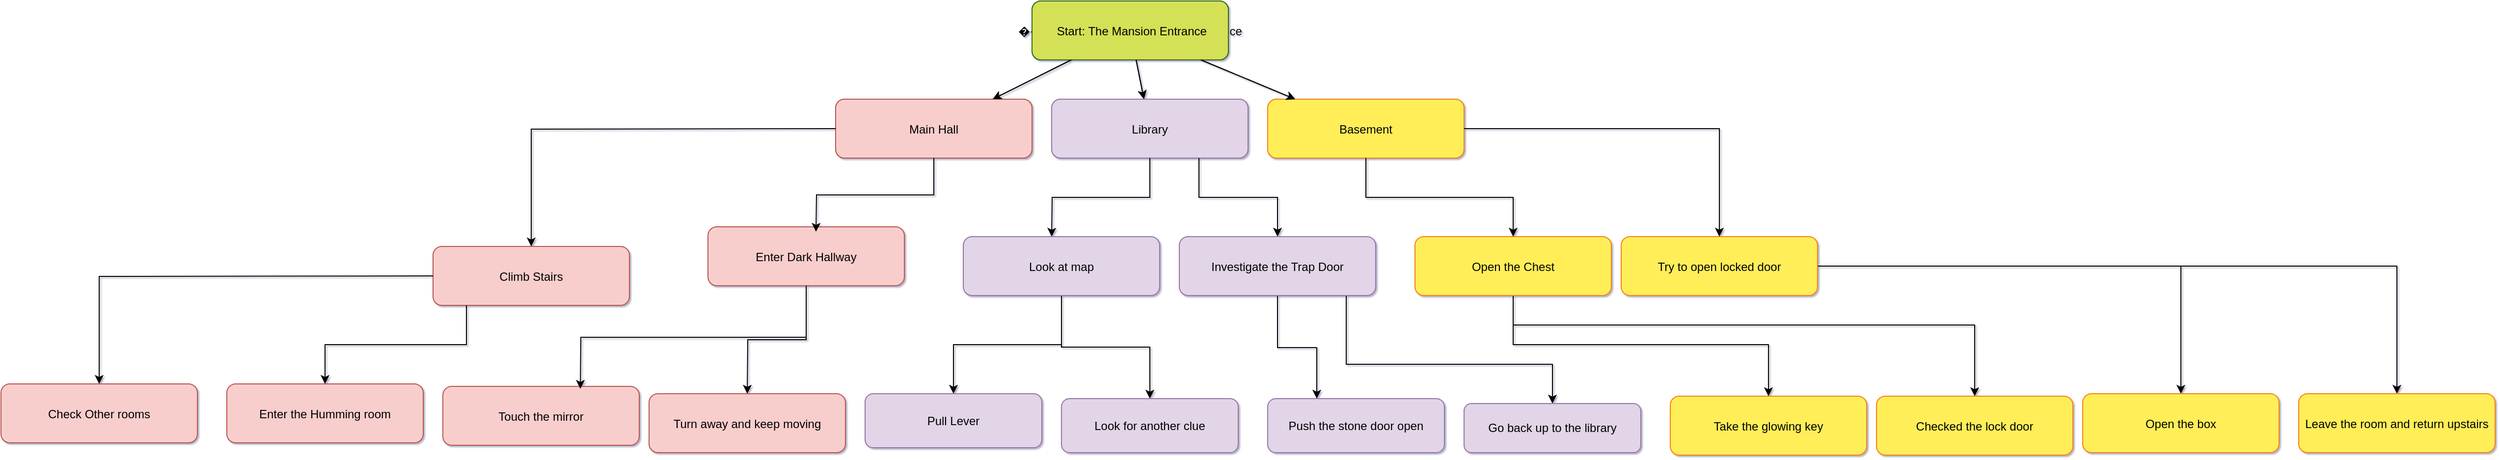 <mxfile version="26.0.11">
  <diagram name="Page-1" id="EwCxsnY6B7EPl3IDeL0V">
    <mxGraphModel dx="3521" dy="1180" grid="0" gridSize="10" guides="1" tooltips="1" connect="1" arrows="1" fold="1" page="1" pageScale="1" pageWidth="827" pageHeight="1169" math="0" shadow="1">
      <root>
        <mxCell id="0" />
        <mxCell id="1" parent="0" />
        <mxCell id="yNSGgDQWTJa8jITca0qv-3" value="������ Start: The Mansion Entrance" style="rounded=1;fillColor=#D4E157;strokeColor=#33691E;" parent="1" vertex="1">
          <mxGeometry x="300" y="20" width="200" height="60" as="geometry" />
        </mxCell>
        <mxCell id="yNSGgDQWTJa8jITca0qv-4" value="Main Hall" style="rounded=1;fillColor=#FFEE58;strokeColor=#F57F17;" parent="1" vertex="1">
          <mxGeometry x="100" y="120" width="200" height="60" as="geometry" />
        </mxCell>
        <mxCell id="yNSGgDQWTJa8jITca0qv-5" value="Library" style="rounded=1;fillColor=#FFEE58;strokeColor=#F57F17;" parent="1" vertex="1">
          <mxGeometry x="320" y="120" width="200" height="60" as="geometry" />
        </mxCell>
        <mxCell id="yNSGgDQWTJa8jITca0qv-6" value="Basement" style="rounded=1;fillColor=#FFEE58;strokeColor=#F57F17;" parent="1" vertex="1">
          <mxGeometry x="540" y="120" width="200" height="60" as="geometry" />
        </mxCell>
        <mxCell id="yNSGgDQWTJa8jITca0qv-7" parent="1" source="yNSGgDQWTJa8jITca0qv-3" target="yNSGgDQWTJa8jITca0qv-4" edge="1">
          <mxGeometry relative="1" as="geometry" />
        </mxCell>
        <mxCell id="yNSGgDQWTJa8jITca0qv-8" parent="1" source="yNSGgDQWTJa8jITca0qv-3" target="yNSGgDQWTJa8jITca0qv-5" edge="1">
          <mxGeometry relative="1" as="geometry" />
        </mxCell>
        <mxCell id="yNSGgDQWTJa8jITca0qv-9" parent="1" source="yNSGgDQWTJa8jITca0qv-3" target="yNSGgDQWTJa8jITca0qv-6" edge="1">
          <mxGeometry relative="1" as="geometry" />
        </mxCell>
        <mxCell id="yNSGgDQWTJa8jITca0qv-10" value=" Start: The Mansion Entrance" style="rounded=1;fillColor=#D4E157;strokeColor=#33691E;" parent="1" vertex="1">
          <mxGeometry x="300" y="20" width="200" height="60" as="geometry" />
        </mxCell>
        <mxCell id="yNSGgDQWTJa8jITca0qv-11" value="Main Hall" style="rounded=1;fillColor=#f8cecc;strokeColor=#b85450;" parent="1" vertex="1">
          <mxGeometry x="100" y="120" width="200" height="60" as="geometry" />
        </mxCell>
        <mxCell id="yNSGgDQWTJa8jITca0qv-12" value="Library" style="rounded=1;fillColor=#e1d5e7;strokeColor=#9673a6;" parent="1" vertex="1">
          <mxGeometry x="320" y="120" width="200" height="60" as="geometry" />
        </mxCell>
        <mxCell id="yNSGgDQWTJa8jITca0qv-13" value="Basement" style="rounded=1;fillColor=#FFEE58;strokeColor=#F57F17;" parent="1" vertex="1">
          <mxGeometry x="540" y="120" width="200" height="60" as="geometry" />
        </mxCell>
        <mxCell id="yNSGgDQWTJa8jITca0qv-14" parent="1" source="yNSGgDQWTJa8jITca0qv-10" target="yNSGgDQWTJa8jITca0qv-11" edge="1">
          <mxGeometry relative="1" as="geometry" />
        </mxCell>
        <mxCell id="yNSGgDQWTJa8jITca0qv-15" parent="1" source="yNSGgDQWTJa8jITca0qv-10" target="yNSGgDQWTJa8jITca0qv-12" edge="1">
          <mxGeometry relative="1" as="geometry" />
        </mxCell>
        <mxCell id="yNSGgDQWTJa8jITca0qv-16" parent="1" source="yNSGgDQWTJa8jITca0qv-10" target="yNSGgDQWTJa8jITca0qv-13" edge="1">
          <mxGeometry relative="1" as="geometry" />
        </mxCell>
        <mxCell id="yNSGgDQWTJa8jITca0qv-19" value="Climb Stairs" style="rounded=1;fillColor=#f8cecc;strokeColor=#b85450;" parent="1" vertex="1">
          <mxGeometry x="-310" y="270" width="200" height="60" as="geometry" />
        </mxCell>
        <mxCell id="yNSGgDQWTJa8jITca0qv-22" value="Enter Dark Hallway" style="rounded=1;fillColor=#f8cecc;strokeColor=#b85450;" parent="1" vertex="1">
          <mxGeometry x="-30" y="250" width="200" height="60" as="geometry" />
        </mxCell>
        <mxCell id="yNSGgDQWTJa8jITca0qv-42" value="" style="edgeStyle=orthogonalEdgeStyle;rounded=0;orthogonalLoop=1;jettySize=auto;html=1;" parent="1" source="yNSGgDQWTJa8jITca0qv-24" target="yNSGgDQWTJa8jITca0qv-41" edge="1">
          <mxGeometry relative="1" as="geometry" />
        </mxCell>
        <mxCell id="8xwqyb1k-AxS1kbP0HYi-17" value="" style="edgeStyle=orthogonalEdgeStyle;rounded=0;orthogonalLoop=1;jettySize=auto;html=1;" parent="1" source="yNSGgDQWTJa8jITca0qv-24" target="8xwqyb1k-AxS1kbP0HYi-9" edge="1">
          <mxGeometry relative="1" as="geometry" />
        </mxCell>
        <mxCell id="yNSGgDQWTJa8jITca0qv-24" value="Look at map" style="rounded=1;fillColor=#e1d5e7;strokeColor=#9673a6;" parent="1" vertex="1">
          <mxGeometry x="230" y="260" width="200" height="60" as="geometry" />
        </mxCell>
        <mxCell id="8xwqyb1k-AxS1kbP0HYi-18" value="" style="edgeStyle=orthogonalEdgeStyle;rounded=0;orthogonalLoop=1;jettySize=auto;html=1;entryX=0.5;entryY=0;entryDx=0;entryDy=0;" parent="1" source="yNSGgDQWTJa8jITca0qv-25" target="8xwqyb1k-AxS1kbP0HYi-14" edge="1">
          <mxGeometry relative="1" as="geometry">
            <Array as="points">
              <mxPoint x="620" y="390" />
              <mxPoint x="830" y="390" />
            </Array>
          </mxGeometry>
        </mxCell>
        <mxCell id="8xwqyb1k-AxS1kbP0HYi-19" value="" style="edgeStyle=orthogonalEdgeStyle;rounded=0;orthogonalLoop=1;jettySize=auto;html=1;" parent="1" source="yNSGgDQWTJa8jITca0qv-25" target="8xwqyb1k-AxS1kbP0HYi-13" edge="1">
          <mxGeometry relative="1" as="geometry">
            <Array as="points">
              <mxPoint x="550" y="373" />
              <mxPoint x="590" y="373" />
            </Array>
          </mxGeometry>
        </mxCell>
        <mxCell id="yNSGgDQWTJa8jITca0qv-25" value="Investigate the Trap Door" style="rounded=1;fillColor=#e1d5e7;strokeColor=#9673a6;" parent="1" vertex="1">
          <mxGeometry x="450" y="260" width="200" height="60" as="geometry" />
        </mxCell>
        <mxCell id="8xwqyb1k-AxS1kbP0HYi-21" value="" style="edgeStyle=orthogonalEdgeStyle;rounded=0;orthogonalLoop=1;jettySize=auto;html=1;entryX=0.5;entryY=0;entryDx=0;entryDy=0;" parent="1" source="yNSGgDQWTJa8jITca0qv-27" target="8xwqyb1k-AxS1kbP0HYi-20" edge="1">
          <mxGeometry relative="1" as="geometry">
            <Array as="points">
              <mxPoint x="790" y="370" />
              <mxPoint x="1050" y="370" />
            </Array>
          </mxGeometry>
        </mxCell>
        <mxCell id="8xwqyb1k-AxS1kbP0HYi-23" value="" style="edgeStyle=orthogonalEdgeStyle;rounded=0;orthogonalLoop=1;jettySize=auto;html=1;entryX=0.5;entryY=0;entryDx=0;entryDy=0;" parent="1" source="yNSGgDQWTJa8jITca0qv-27" target="8xwqyb1k-AxS1kbP0HYi-22" edge="1">
          <mxGeometry relative="1" as="geometry">
            <Array as="points">
              <mxPoint x="790" y="350" />
              <mxPoint x="1260" y="350" />
            </Array>
          </mxGeometry>
        </mxCell>
        <mxCell id="yNSGgDQWTJa8jITca0qv-27" value="Open the Chest" style="rounded=1;fillColor=#FFEE58;strokeColor=#F57F17;" parent="1" vertex="1">
          <mxGeometry x="690" y="260" width="200" height="60" as="geometry" />
        </mxCell>
        <mxCell id="8xwqyb1k-AxS1kbP0HYi-27" value="" style="edgeStyle=orthogonalEdgeStyle;rounded=0;orthogonalLoop=1;jettySize=auto;html=1;entryX=0.5;entryY=0;entryDx=0;entryDy=0;" parent="1" source="yNSGgDQWTJa8jITca0qv-29" target="8xwqyb1k-AxS1kbP0HYi-26" edge="1">
          <mxGeometry relative="1" as="geometry" />
        </mxCell>
        <mxCell id="8xwqyb1k-AxS1kbP0HYi-29" value="" style="edgeStyle=orthogonalEdgeStyle;rounded=0;orthogonalLoop=1;jettySize=auto;html=1;entryX=0.5;entryY=0;entryDx=0;entryDy=0;" parent="1" source="yNSGgDQWTJa8jITca0qv-29" target="8xwqyb1k-AxS1kbP0HYi-28" edge="1">
          <mxGeometry relative="1" as="geometry" />
        </mxCell>
        <mxCell id="yNSGgDQWTJa8jITca0qv-29" value="Try to open locked door" style="rounded=1;fillColor=#FFEE58;strokeColor=#F57F17;" parent="1" vertex="1">
          <mxGeometry x="900" y="260" width="200" height="60" as="geometry" />
        </mxCell>
        <mxCell id="yNSGgDQWTJa8jITca0qv-32" value="Check Other rooms" style="rounded=1;fillColor=#f8cecc;strokeColor=#b85450;" parent="1" vertex="1">
          <mxGeometry x="-750" y="410" width="200" height="60" as="geometry" />
        </mxCell>
        <mxCell id="yNSGgDQWTJa8jITca0qv-34" value="Enter the Humming room" style="rounded=1;fillColor=#f8cecc;strokeColor=#b85450;" parent="1" vertex="1">
          <mxGeometry x="-520" y="410" width="200" height="60" as="geometry" />
        </mxCell>
        <mxCell id="yNSGgDQWTJa8jITca0qv-36" value="Touch the mirror" style="rounded=1;fillColor=#f8cecc;strokeColor=#b85450;" parent="1" vertex="1">
          <mxGeometry x="-300" y="412.5" width="200" height="60" as="geometry" />
        </mxCell>
        <mxCell id="yNSGgDQWTJa8jITca0qv-37" value="Turn away and keep moving" style="rounded=1;fillColor=#f8cecc;strokeColor=#b85450;" parent="1" vertex="1">
          <mxGeometry x="-90" y="420" width="200" height="60" as="geometry" />
        </mxCell>
        <mxCell id="yNSGgDQWTJa8jITca0qv-41" value="Pull Lever" style="whiteSpace=wrap;html=1;fillColor=#e1d5e7;strokeColor=#9673a6;rounded=1;" parent="1" vertex="1">
          <mxGeometry x="130" y="420" width="180" height="55" as="geometry" />
        </mxCell>
        <mxCell id="yNSGgDQWTJa8jITca0qv-43" value="" style="edgeStyle=orthogonalEdgeStyle;rounded=0;orthogonalLoop=1;jettySize=auto;html=1;" parent="1" target="yNSGgDQWTJa8jITca0qv-32" edge="1">
          <mxGeometry relative="1" as="geometry">
            <mxPoint x="-310" y="300" as="sourcePoint" />
            <mxPoint x="-420" y="400" as="targetPoint" />
          </mxGeometry>
        </mxCell>
        <mxCell id="yNSGgDQWTJa8jITca0qv-44" value="" style="edgeStyle=orthogonalEdgeStyle;rounded=0;orthogonalLoop=1;jettySize=auto;html=1;exitX=0.17;exitY=1;exitDx=0;exitDy=0;exitPerimeter=0;entryX=0.5;entryY=0;entryDx=0;entryDy=0;" parent="1" source="yNSGgDQWTJa8jITca0qv-19" target="yNSGgDQWTJa8jITca0qv-34" edge="1">
          <mxGeometry relative="1" as="geometry">
            <mxPoint x="-240" y="355" as="sourcePoint" />
            <mxPoint x="-570" y="475" as="targetPoint" />
          </mxGeometry>
        </mxCell>
        <mxCell id="yNSGgDQWTJa8jITca0qv-46" value="" style="edgeStyle=orthogonalEdgeStyle;rounded=0;orthogonalLoop=1;jettySize=auto;html=1;exitX=0.17;exitY=1;exitDx=0;exitDy=0;exitPerimeter=0;entryX=0.5;entryY=0;entryDx=0;entryDy=0;" parent="1" target="yNSGgDQWTJa8jITca0qv-19" edge="1">
          <mxGeometry relative="1" as="geometry">
            <mxPoint x="100" y="150" as="sourcePoint" />
            <mxPoint x="-44" y="230" as="targetPoint" />
          </mxGeometry>
        </mxCell>
        <mxCell id="8xwqyb1k-AxS1kbP0HYi-1" value="" style="edgeStyle=orthogonalEdgeStyle;rounded=0;orthogonalLoop=1;jettySize=auto;html=1;exitX=0.5;exitY=1;exitDx=0;exitDy=0;entryX=0.5;entryY=0;entryDx=0;entryDy=0;" parent="1" source="yNSGgDQWTJa8jITca0qv-22" edge="1">
          <mxGeometry relative="1" as="geometry">
            <mxPoint x="-16" y="335" as="sourcePoint" />
            <mxPoint x="-160" y="415" as="targetPoint" />
          </mxGeometry>
        </mxCell>
        <mxCell id="8xwqyb1k-AxS1kbP0HYi-2" value="" style="edgeStyle=orthogonalEdgeStyle;rounded=0;orthogonalLoop=1;jettySize=auto;html=1;exitX=0.5;exitY=1;exitDx=0;exitDy=0;entryX=0.5;entryY=0;entryDx=0;entryDy=0;" parent="1" source="yNSGgDQWTJa8jITca0qv-22" edge="1">
          <mxGeometry relative="1" as="geometry">
            <mxPoint x="240" y="315" as="sourcePoint" />
            <mxPoint x="10" y="420" as="targetPoint" />
          </mxGeometry>
        </mxCell>
        <mxCell id="8xwqyb1k-AxS1kbP0HYi-3" value="" style="edgeStyle=orthogonalEdgeStyle;rounded=0;orthogonalLoop=1;jettySize=auto;html=1;exitX=0.5;exitY=1;exitDx=0;exitDy=0;entryX=0.5;entryY=0;entryDx=0;entryDy=0;" parent="1" source="yNSGgDQWTJa8jITca0qv-11" edge="1">
          <mxGeometry relative="1" as="geometry">
            <mxPoint x="310" y="150" as="sourcePoint" />
            <mxPoint x="80" y="255" as="targetPoint" />
          </mxGeometry>
        </mxCell>
        <mxCell id="8xwqyb1k-AxS1kbP0HYi-4" value="" style="edgeStyle=orthogonalEdgeStyle;rounded=0;orthogonalLoop=1;jettySize=auto;html=1;exitX=0.5;exitY=1;exitDx=0;exitDy=0;entryX=0.5;entryY=0;entryDx=0;entryDy=0;" parent="1" source="yNSGgDQWTJa8jITca0qv-12" edge="1">
          <mxGeometry relative="1" as="geometry">
            <mxPoint x="440" y="185" as="sourcePoint" />
            <mxPoint x="320" y="260" as="targetPoint" />
          </mxGeometry>
        </mxCell>
        <mxCell id="8xwqyb1k-AxS1kbP0HYi-5" value="" style="edgeStyle=orthogonalEdgeStyle;rounded=0;orthogonalLoop=1;jettySize=auto;html=1;exitX=0.75;exitY=1;exitDx=0;exitDy=0;entryX=0.5;entryY=0;entryDx=0;entryDy=0;" parent="1" source="yNSGgDQWTJa8jITca0qv-12" target="yNSGgDQWTJa8jITca0qv-25" edge="1">
          <mxGeometry relative="1" as="geometry">
            <mxPoint x="650" y="190" as="sourcePoint" />
            <mxPoint x="550" y="270" as="targetPoint" />
          </mxGeometry>
        </mxCell>
        <mxCell id="8xwqyb1k-AxS1kbP0HYi-6" value="" style="edgeStyle=orthogonalEdgeStyle;rounded=0;orthogonalLoop=1;jettySize=auto;html=1;exitX=0.5;exitY=1;exitDx=0;exitDy=0;entryX=0.5;entryY=0;entryDx=0;entryDy=0;" parent="1" source="yNSGgDQWTJa8jITca0qv-13" target="yNSGgDQWTJa8jITca0qv-27" edge="1">
          <mxGeometry relative="1" as="geometry">
            <mxPoint x="720" y="210" as="sourcePoint" />
            <mxPoint x="800" y="290" as="targetPoint" />
          </mxGeometry>
        </mxCell>
        <mxCell id="8xwqyb1k-AxS1kbP0HYi-7" value="" style="edgeStyle=orthogonalEdgeStyle;rounded=0;orthogonalLoop=1;jettySize=auto;html=1;exitX=1;exitY=0.5;exitDx=0;exitDy=0;entryX=0.5;entryY=0;entryDx=0;entryDy=0;" parent="1" source="yNSGgDQWTJa8jITca0qv-13" target="yNSGgDQWTJa8jITca0qv-29" edge="1">
          <mxGeometry relative="1" as="geometry">
            <mxPoint x="827" y="160" as="sourcePoint" />
            <mxPoint x="977" y="240" as="targetPoint" />
          </mxGeometry>
        </mxCell>
        <mxCell id="8xwqyb1k-AxS1kbP0HYi-9" value="Look for another clue" style="whiteSpace=wrap;html=1;fillColor=#e1d5e7;strokeColor=#9673a6;rounded=1;" parent="1" vertex="1">
          <mxGeometry x="330" y="425" width="180" height="55" as="geometry" />
        </mxCell>
        <mxCell id="8xwqyb1k-AxS1kbP0HYi-13" value="Push the stone door open" style="whiteSpace=wrap;html=1;fillColor=#e1d5e7;strokeColor=#9673a6;rounded=1;" parent="1" vertex="1">
          <mxGeometry x="540" y="425" width="180" height="55" as="geometry" />
        </mxCell>
        <mxCell id="8xwqyb1k-AxS1kbP0HYi-14" value="Go back up to the library" style="whiteSpace=wrap;html=1;fillColor=#e1d5e7;strokeColor=#9673a6;rounded=1;" parent="1" vertex="1">
          <mxGeometry x="740" y="430" width="180" height="50" as="geometry" />
        </mxCell>
        <mxCell id="8xwqyb1k-AxS1kbP0HYi-20" value="Take the glowing key" style="rounded=1;fillColor=#FFEE58;strokeColor=#F57F17;" parent="1" vertex="1">
          <mxGeometry x="950" y="422.5" width="200" height="60" as="geometry" />
        </mxCell>
        <mxCell id="8xwqyb1k-AxS1kbP0HYi-22" value="Checked the lock door" style="rounded=1;fillColor=#FFEE58;strokeColor=#F57F17;" parent="1" vertex="1">
          <mxGeometry x="1160" y="422.5" width="200" height="60" as="geometry" />
        </mxCell>
        <mxCell id="8xwqyb1k-AxS1kbP0HYi-26" value="Open the box" style="rounded=1;fillColor=#FFEE58;strokeColor=#F57F17;" parent="1" vertex="1">
          <mxGeometry x="1370" y="420" width="200" height="60" as="geometry" />
        </mxCell>
        <mxCell id="8xwqyb1k-AxS1kbP0HYi-28" value="Leave the room and return upstairs" style="rounded=1;fillColor=#FFEE58;strokeColor=#F57F17;" parent="1" vertex="1">
          <mxGeometry x="1590" y="420" width="200" height="60" as="geometry" />
        </mxCell>
      </root>
    </mxGraphModel>
  </diagram>
</mxfile>
